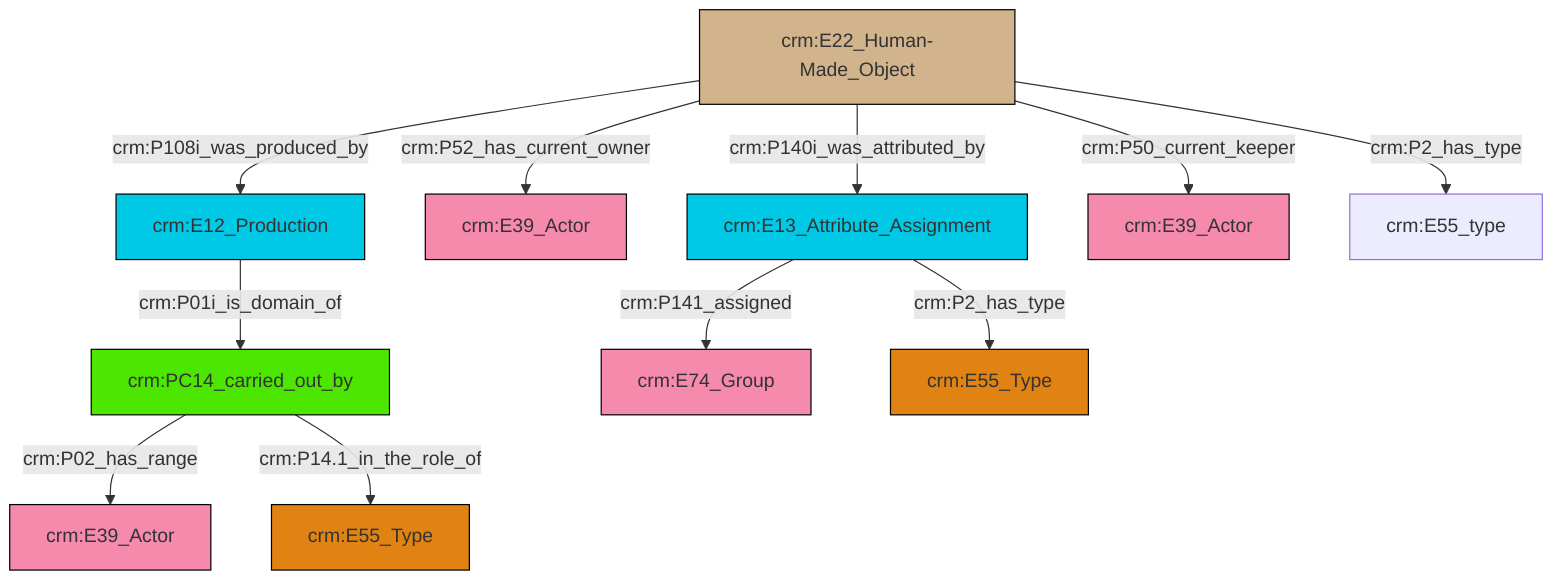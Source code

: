 graph TD
classDef Literal fill:#f2f2f2,stroke:#000000;
classDef CRM_Entity fill:#FFFFFF,stroke:#000000;
classDef Temporal_Entity fill:#00C9E6, stroke:#000000;
classDef Type fill:#E18312, stroke:#000000;
classDef Time-Span fill:#2C9C91, stroke:#000000;
classDef Appellation fill:#FFEB7F, stroke:#000000;
classDef Place fill:#008836, stroke:#000000;
classDef Persistent_Item fill:#B266B2, stroke:#000000;
classDef Conceptual_Object fill:#FFD700, stroke:#000000;
classDef Physical_Thing fill:#D2B48C, stroke:#000000;
classDef Actor fill:#f58aad, stroke:#000000;
classDef PC_Classes fill:#4ce600, stroke:#000000;
classDef Multi fill:#cccccc,stroke:#000000;

4["crm:E22_Human-Made_Object"]:::Physical_Thing -->|crm:P108i_was_produced_by| 2["crm:E12_Production"]:::Temporal_Entity
7["crm:PC14_carried_out_by"]:::PC_Classes -->|crm:P02_has_range| 8["crm:E39_Actor"]:::Actor
9["crm:E13_Attribute_Assignment"]:::Temporal_Entity -->|crm:P141_assigned| 10["crm:E74_Group"]:::Actor
4["crm:E22_Human-Made_Object"]:::Physical_Thing -->|crm:P52_has_current_owner| 14["crm:E39_Actor"]:::Actor
4["crm:E22_Human-Made_Object"]:::Physical_Thing -->|crm:P140i_was_attributed_by| 9["crm:E13_Attribute_Assignment"]:::Temporal_Entity
4["crm:E22_Human-Made_Object"]:::Physical_Thing -->|crm:P50_current_keeper| 11["crm:E39_Actor"]:::Actor
2["crm:E12_Production"]:::Temporal_Entity -->|crm:P01i_is_domain_of| 7["crm:PC14_carried_out_by"]:::PC_Classes
9["crm:E13_Attribute_Assignment"]:::Temporal_Entity -->|crm:P2_has_type| 0["crm:E55_Type"]:::Type
4["crm:E22_Human-Made_Object"]:::Physical_Thing -->|crm:P2_has_type| 5["crm:E55_type"]:::Default
7["crm:PC14_carried_out_by"]:::PC_Classes -->|crm:P14.1_in_the_role_of| 18["crm:E55_Type"]:::Type